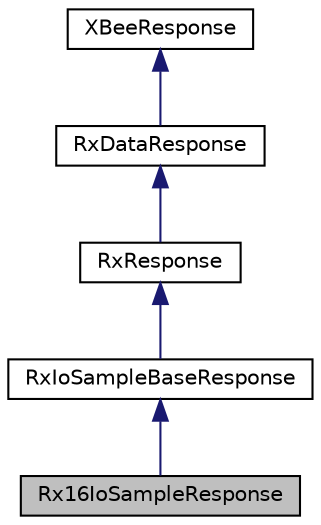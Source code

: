 digraph "Rx16IoSampleResponse"
{
  edge [fontname="Helvetica",fontsize="10",labelfontname="Helvetica",labelfontsize="10"];
  node [fontname="Helvetica",fontsize="10",shape=record];
  Node0 [label="Rx16IoSampleResponse",height=0.2,width=0.4,color="black", fillcolor="grey75", style="filled", fontcolor="black"];
  Node1 -> Node0 [dir="back",color="midnightblue",fontsize="10",style="solid",fontname="Helvetica"];
  Node1 [label="RxIoSampleBaseResponse",height=0.2,width=0.4,color="black", fillcolor="white", style="filled",URL="$class_rx_io_sample_base_response.html"];
  Node2 -> Node1 [dir="back",color="midnightblue",fontsize="10",style="solid",fontname="Helvetica"];
  Node2 [label="RxResponse",height=0.2,width=0.4,color="black", fillcolor="white", style="filled",URL="$class_rx_response.html"];
  Node3 -> Node2 [dir="back",color="midnightblue",fontsize="10",style="solid",fontname="Helvetica"];
  Node3 [label="RxDataResponse",height=0.2,width=0.4,color="black", fillcolor="white", style="filled",URL="$class_rx_data_response.html"];
  Node4 -> Node3 [dir="back",color="midnightblue",fontsize="10",style="solid",fontname="Helvetica"];
  Node4 [label="XBeeResponse",height=0.2,width=0.4,color="black", fillcolor="white", style="filled",URL="$class_x_bee_response.html"];
}
